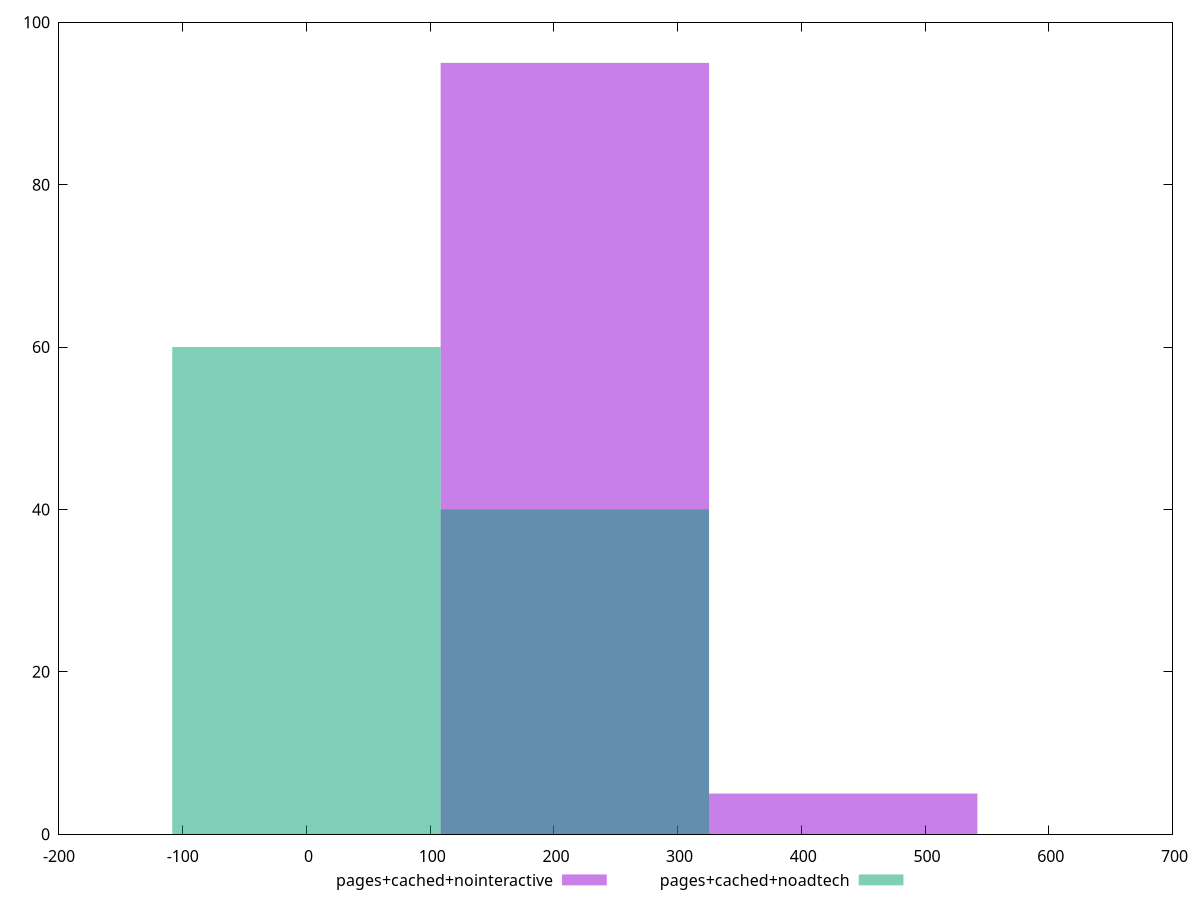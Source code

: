 reset
set terminal svg size 640, 500 enhanced background rgb 'white'
set output "reprap/uses-http2/comparison/histogram/3_vs_4.svg"

$pagesCachedNointeractive <<EOF
216.92574951059296 95
433.85149902118593 5
EOF

$pagesCachedNoadtech <<EOF
216.92574951059296 40
0 60
EOF

set key outside below
set boxwidth 216.92574951059296
set yrange [0:100]
set style fill transparent solid 0.5 noborder

plot \
  $pagesCachedNointeractive title "pages+cached+nointeractive" with boxes, \
  $pagesCachedNoadtech title "pages+cached+noadtech" with boxes, \


reset
